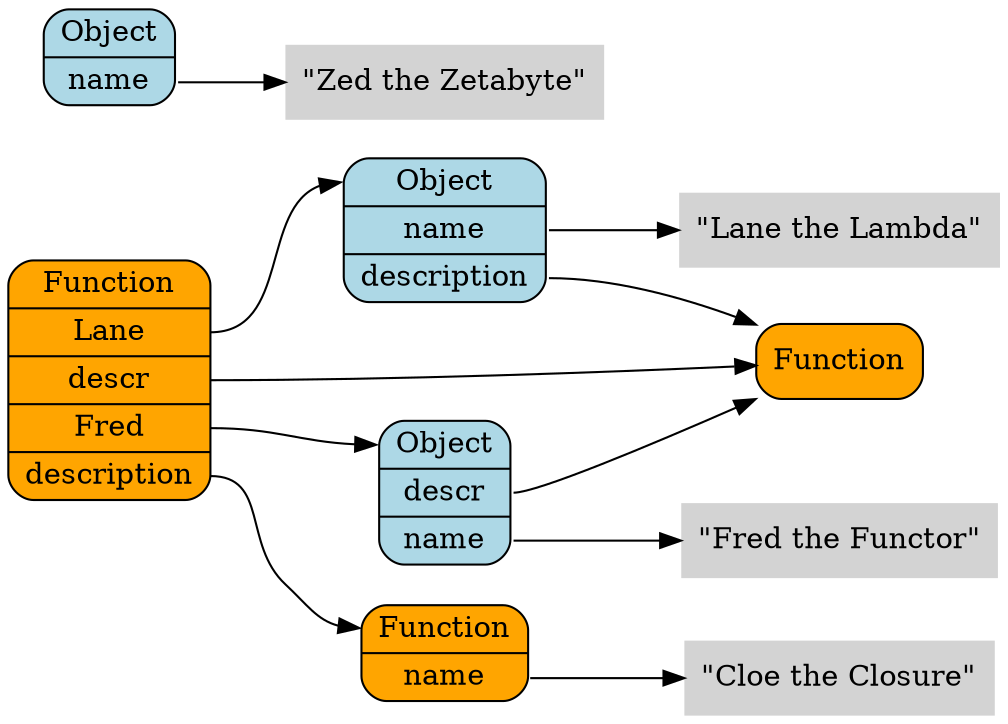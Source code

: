 digraph finite_state_machine {
	size="8,5"
	rankdir = "LR"

  /* Variables */
/*
  node [shape = plaintext];
  description
  Lane
  Fred
  descr
*/
  /* Functions */
  node [shape = Mrecord, fillcolor=orange, style=filled];
  global [label="<__proto__>Function|<Lane>Lane|<descr>descr|<Fred>Fred|<description>description"];
  fn1 [label="<__proto__>Function"];
  fn2 [label = "<__proto__>Function|<name>name"];
  /* Objects */
  node [shape = Mrecord, fillcolor=lightBlue, style=filled];
  obj1 [label = "<__proto__>Object|<name>name | <description> description"];
  obj2 [label = "<__proto__>Object|<descr> descr | <name>name"];
  obj3 [label = "<__proto__>Object|<name>name"];
  /* Strings */
  node [shape = plaintext, fillcolor=lightGrey, style=filled];
  name [label="\"Lane the Lambda\""]
  name2 [label="\"Fred the Functor\""]
  name3 [label="\"Zed the Zetabyte\""]
  name4 [label="\"Cloe the Closure\""]

  global:Lane -> obj1:__proto__;
  obj1:name -> name;
  obj1:description -> fn1;
  global:Fred -> obj2:__proto__;
  obj2:name -> name2;
  obj2:descr -> fn1:__proto__;
  obj3:name -> name3;
  global:descr -> fn1:__proto__;
  global:description -> fn2:__proto__;
  fn2:name -> name4;
}